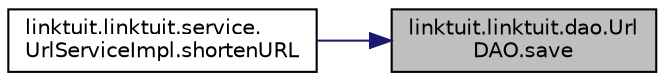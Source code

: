 digraph "linktuit.linktuit.dao.UrlDAO.save"
{
 // LATEX_PDF_SIZE
  edge [fontname="Helvetica",fontsize="10",labelfontname="Helvetica",labelfontsize="10"];
  node [fontname="Helvetica",fontsize="10",shape=record];
  rankdir="RL";
  Node1 [label="linktuit.linktuit.dao.Url\lDAO.save",height=0.2,width=0.4,color="black", fillcolor="grey75", style="filled", fontcolor="black",tooltip=" "];
  Node1 -> Node2 [dir="back",color="midnightblue",fontsize="10",style="solid"];
  Node2 [label="linktuit.linktuit.service.\lUrlServiceImpl.shortenURL",height=0.2,width=0.4,color="black", fillcolor="white", style="filled",URL="$classlinktuit_1_1linktuit_1_1service_1_1_url_service_impl.html#ad1a421060103910c6ed8ac443275f2a1",tooltip=" "];
}

